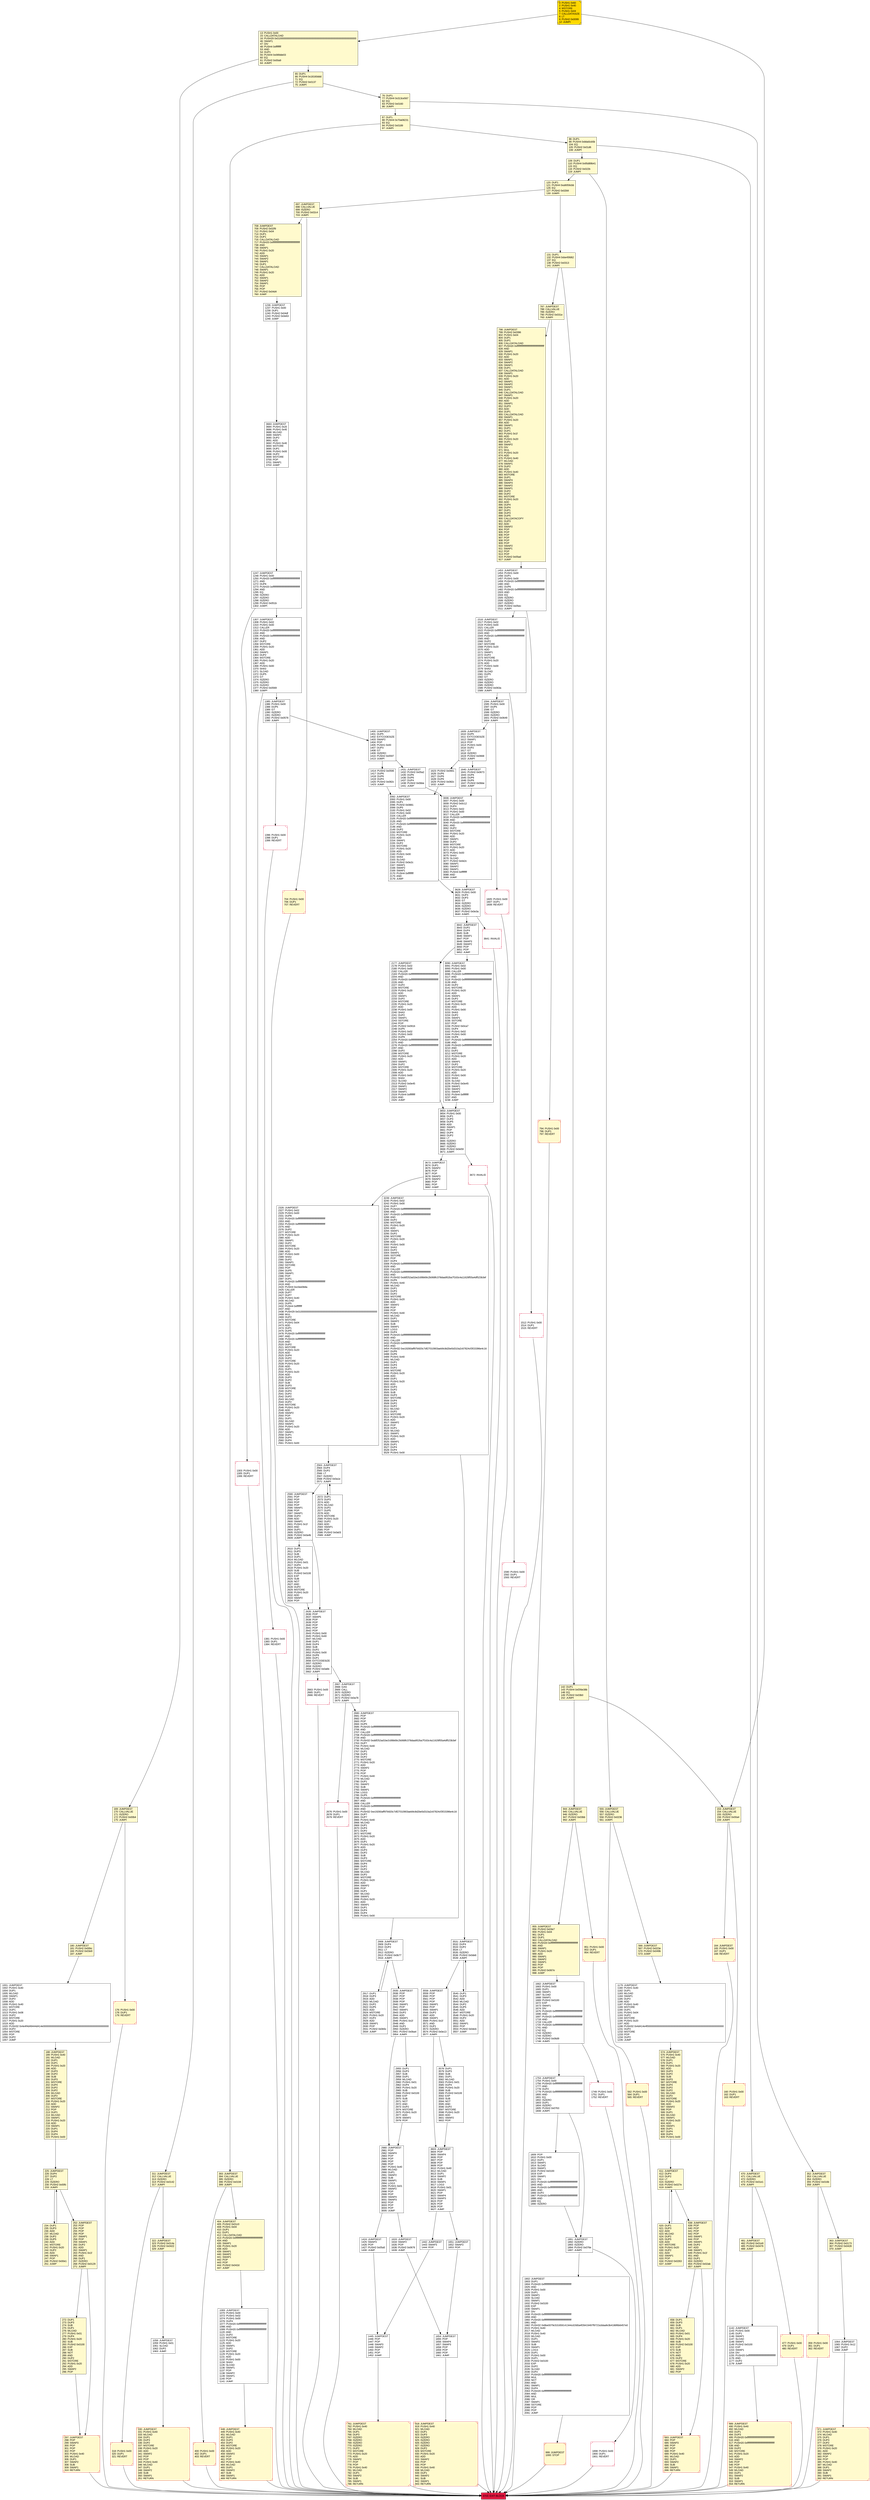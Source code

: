 digraph G {
bgcolor=transparent rankdir=UD;
node [shape=box style=filled color=black fillcolor=white fontname=arial fontcolor=black];
160 [label="160: PUSH1 0x00\l162: DUP1\l163: REVERT\l" fillcolor=lemonchiffon shape=Msquare color=crimson ];
1640 [label="1640: JUMPDEST\l1641: PUSH2 0x0673\l1644: DUP6\l1645: DUP6\l1646: DUP6\l1647: PUSH2 0x0bbe\l1650: JUMP\l" ];
3642 [label="3642: JUMPDEST\l3643: DUP2\l3644: DUP4\l3645: SUB\l3646: SWAP1\l3647: POP\l3648: SWAP3\l3649: SWAP2\l3650: POP\l3651: POP\l3652: JUMP\l" ];
555 [label="555: JUMPDEST\l556: CALLVALUE\l557: ISZERO\l558: PUSH2 0x0236\l561: JUMPI\l" fillcolor=lemonchiffon ];
188 [label="188: JUMPDEST\l189: PUSH1 0x40\l191: MLOAD\l192: DUP1\l193: DUP1\l194: PUSH1 0x20\l196: ADD\l197: DUP3\l198: DUP2\l199: SUB\l200: DUP3\l201: MSTORE\l202: DUP4\l203: DUP2\l204: DUP2\l205: MLOAD\l206: DUP2\l207: MSTORE\l208: PUSH1 0x20\l210: ADD\l211: SWAP2\l212: POP\l213: DUP1\l214: MLOAD\l215: SWAP1\l216: PUSH1 0x20\l218: ADD\l219: SWAP1\l220: DUP1\l221: DUP4\l222: DUP4\l223: PUSH1 0x00\l" fillcolor=lemonchiffon ];
1753 [label="1753: JUMPDEST\l1754: PUSH1 0x00\l1756: PUSH20 0xffffffffffffffffffffffffffffffffffffffff\l1777: AND\l1778: DUP2\l1779: PUSH20 0xffffffffffffffffffffffffffffffffffffffff\l1800: AND\l1801: EQ\l1802: ISZERO\l1803: DUP1\l1804: ISZERO\l1805: PUSH2 0x0763\l1808: JUMPI\l" ];
787 [label="787: JUMPDEST\l788: CALLVALUE\l789: ISZERO\l790: PUSH2 0x031e\l793: JUMPI\l" fillcolor=lemonchiffon ];
1236 [label="1236: JUMPDEST\l1237: PUSH1 0x00\l1239: DUP1\l1240: PUSH2 0x04df\l1243: PUSH2 0x0e63\l1246: JUMP\l" ];
176 [label="176: PUSH1 0x00\l178: DUP1\l179: REVERT\l" fillcolor=lemonchiffon shape=Msquare color=crimson ];
1307 [label="1307: JUMPDEST\l1308: PUSH1 0x02\l1310: PUSH1 0x00\l1312: CALLER\l1313: PUSH20 0xffffffffffffffffffffffffffffffffffffffff\l1334: AND\l1335: PUSH20 0xffffffffffffffffffffffffffffffffffffffff\l1356: AND\l1357: DUP2\l1358: MSTORE\l1359: PUSH1 0x20\l1361: ADD\l1362: SWAP1\l1363: DUP2\l1364: MSTORE\l1365: PUSH1 0x20\l1367: ADD\l1368: PUSH1 0x00\l1370: SHA3\l1371: SLOAD\l1372: DUP5\l1373: GT\l1374: ISZERO\l1375: ISZERO\l1376: ISZERO\l1377: PUSH2 0x0569\l1380: JUMPI\l" ];
1809 [label="1809: POP\l1810: PUSH1 0x00\l1812: DUP1\l1813: SWAP1\l1814: SLOAD\l1815: SWAP1\l1816: PUSH2 0x0100\l1819: EXP\l1820: SWAP1\l1821: DIV\l1822: PUSH20 0xffffffffffffffffffffffffffffffffffffffff\l1843: AND\l1844: PUSH20 0xffffffffffffffffffffffffffffffffffffffff\l1865: AND\l1866: DUP2\l1867: PUSH20 0xffffffffffffffffffffffffffffffffffffffff\l1888: AND\l1889: EQ\l1890: ISZERO\l" ];
153 [label="153: JUMPDEST\l154: CALLVALUE\l155: ISZERO\l156: PUSH2 0x00a4\l159: JUMPI\l" fillcolor=lemonchiffon ];
951 [label="951: PUSH1 0x00\l953: DUP1\l954: REVERT\l" fillcolor=lemonchiffon shape=Msquare color=crimson ];
352 [label="352: JUMPDEST\l353: CALLVALUE\l354: ISZERO\l355: PUSH2 0x016b\l358: JUMPI\l" fillcolor=lemonchiffon ];
272 [label="272: DUP1\l273: DUP3\l274: SUB\l275: DUP1\l276: MLOAD\l277: PUSH1 0x01\l279: DUP4\l280: PUSH1 0x20\l282: SUB\l283: PUSH2 0x0100\l286: EXP\l287: SUB\l288: NOT\l289: AND\l290: DUP2\l291: MSTORE\l292: PUSH1 0x20\l294: ADD\l295: SWAP2\l296: POP\l" fillcolor=lemonchiffon ];
1902 [label="1902: JUMPDEST\l1903: DUP1\l1904: PUSH20 0xffffffffffffffffffffffffffffffffffffffff\l1925: AND\l1926: PUSH1 0x00\l1928: DUP1\l1929: SWAP1\l1930: SLOAD\l1931: SWAP1\l1932: PUSH2 0x0100\l1935: EXP\l1936: SWAP1\l1937: DIV\l1938: PUSH20 0xffffffffffffffffffffffffffffffffffffffff\l1959: AND\l1960: PUSH20 0xffffffffffffffffffffffffffffffffffffffff\l1981: AND\l1982: PUSH32 0x8be0079c531659141344cd1fd0a4f28419497f9722a3daafe3b4186f6b6457e0\l2015: PUSH1 0x40\l2017: MLOAD\l2018: PUSH1 0x40\l2020: MLOAD\l2021: DUP1\l2022: SWAP2\l2023: SUB\l2024: SWAP1\l2025: LOG3\l2026: DUP1\l2027: PUSH1 0x00\l2029: DUP1\l2030: PUSH2 0x0100\l2033: EXP\l2034: DUP2\l2035: SLOAD\l2036: DUP2\l2037: PUSH20 0xffffffffffffffffffffffffffffffffffffffff\l2058: MUL\l2059: NOT\l2060: AND\l2061: SWAP1\l2062: DUP4\l2063: PUSH20 0xffffffffffffffffffffffffffffffffffffffff\l2084: AND\l2085: MUL\l2086: OR\l2087: SWAP1\l2088: SSTORE\l2089: POP\l2090: POP\l2091: JUMP\l" ];
87 [label="87: DUP1\l88: PUSH4 0x70a08231\l93: EQ\l94: PUSH2 0x0189\l97: JUMPI\l" fillcolor=lemonchiffon ];
1445 [label="1445: JUMPDEST\l1446: POP\l1447: POP\l1448: SWAP3\l1449: SWAP2\l1450: POP\l1451: POP\l1452: JUMP\l" ];
3628 [label="3628: JUMPDEST\l3629: PUSH1 0x00\l3631: DUP3\l3632: DUP3\l3633: GT\l3634: ISZERO\l3635: ISZERO\l3636: ISZERO\l3637: PUSH2 0x0e3a\l3640: JUMPI\l" ];
620 [label="620: DUP1\l621: DUP3\l622: ADD\l623: MLOAD\l624: DUP2\l625: DUP5\l626: ADD\l627: MSTORE\l628: PUSH1 0x20\l630: DUP2\l631: ADD\l632: SWAP1\l633: POP\l634: PUSH2 0x0263\l637: JUMP\l" fillcolor=lemonchiffon ];
1424 [label="1424: JUMPDEST\l1425: SWAP3\l1426: POP\l1427: PUSH2 0x05a5\l1430: JUMP\l" ];
225 [label="225: JUMPDEST\l226: DUP4\l227: DUP2\l228: LT\l229: ISZERO\l230: PUSH2 0x00fc\l233: JUMPI\l" fillcolor=lemonchiffon ];
404 [label="404: JUMPDEST\l405: PUSH2 0x01c0\l408: PUSH1 0x04\l410: DUP1\l411: DUP1\l412: CALLDATALOAD\l413: PUSH20 0xffffffffffffffffffffffffffffffffffffffff\l434: AND\l435: SWAP1\l436: PUSH1 0x20\l438: ADD\l439: SWAP1\l440: SWAP2\l441: SWAP1\l442: POP\l443: POP\l444: PUSH2 0x042d\l447: JUMP\l" fillcolor=lemonchiffon ];
131 [label="131: DUP1\l132: PUSH4 0xbe45fd62\l137: EQ\l138: PUSH2 0x0313\l141: JUMPI\l" fillcolor=lemonchiffon ];
1431 [label="1431: JUMPDEST\l1432: PUSH2 0x05a2\l1435: DUP6\l1436: DUP6\l1437: DUP4\l1438: PUSH2 0x0bbe\l1441: JUMP\l" ];
1623 [label="1623: PUSH2 0x0661\l1626: DUP6\l1627: DUP6\l1628: DUP6\l1629: PUSH2 0x082c\l1632: JUMP\l" ];
400 [label="400: PUSH1 0x00\l402: DUP1\l403: REVERT\l" fillcolor=lemonchiffon shape=Msquare color=crimson ];
683 [label="683: JUMPDEST\l684: POP\l685: SWAP3\l686: POP\l687: POP\l688: POP\l689: PUSH1 0x40\l691: MLOAD\l692: DUP1\l693: SWAP2\l694: SUB\l695: SWAP1\l696: RETURN\l" fillcolor=lemonchiffon shape=Msquare color=crimson ];
3673 [label="3673: JUMPDEST\l3674: DUP1\l3675: SWAP2\l3676: POP\l3677: POP\l3678: SWAP3\l3679: SWAP2\l3680: POP\l3681: POP\l3682: JUMP\l" ];
470 [label="470: JUMPDEST\l471: CALLVALUE\l472: ISZERO\l473: PUSH2 0x01e1\l476: JUMPI\l" fillcolor=lemonchiffon ];
3683 [label="3683: JUMPDEST\l3684: PUSH1 0x20\l3686: PUSH1 0x40\l3688: MLOAD\l3689: SWAP1\l3690: DUP2\l3691: ADD\l3692: PUSH1 0x40\l3694: MSTORE\l3695: DUP1\l3696: PUSH1 0x00\l3698: DUP2\l3699: MSTORE\l3700: POP\l3701: SWAP1\l3702: JUMP\l" ];
2610 [label="2610: DUP1\l2611: DUP3\l2612: SUB\l2613: DUP1\l2614: MLOAD\l2615: PUSH1 0x01\l2617: DUP4\l2618: PUSH1 0x20\l2620: SUB\l2621: PUSH2 0x0100\l2624: EXP\l2625: SUB\l2626: NOT\l2627: AND\l2628: DUP2\l2629: MSTORE\l2630: PUSH1 0x20\l2632: ADD\l2633: SWAP2\l2634: POP\l" ];
2092 [label="2092: JUMPDEST\l2093: PUSH1 0x00\l2095: DUP1\l2096: PUSH2 0x0881\l2099: DUP5\l2100: PUSH1 0x02\l2102: PUSH1 0x00\l2104: CALLER\l2105: PUSH20 0xffffffffffffffffffffffffffffffffffffffff\l2126: AND\l2127: PUSH20 0xffffffffffffffffffffffffffffffffffffffff\l2148: AND\l2149: DUP2\l2150: MSTORE\l2151: PUSH1 0x20\l2153: ADD\l2154: SWAP1\l2155: DUP2\l2156: MSTORE\l2157: PUSH1 0x20\l2159: ADD\l2160: PUSH1 0x00\l2162: SHA3\l2163: SLOAD\l2164: PUSH2 0x0e2c\l2167: SWAP1\l2168: SWAP2\l2169: SWAP1\l2170: PUSH4 0xffffffff\l2175: AND\l2176: JUMP\l" ];
322 [label="322: JUMPDEST\l323: PUSH2 0x014a\l326: PUSH2 0x0422\l329: JUMP\l" fillcolor=lemonchiffon ];
1247 [label="1247: JUMPDEST\l1248: PUSH1 0x00\l1250: PUSH20 0xffffffffffffffffffffffffffffffffffffffff\l1271: AND\l1272: DUP6\l1273: PUSH20 0xffffffffffffffffffffffffffffffffffffffff\l1294: AND\l1295: EQ\l1296: ISZERO\l1297: ISZERO\l1298: ISZERO\l1299: PUSH2 0x051b\l1302: JUMPI\l" ];
1142 [label="1142: JUMPDEST\l1143: PUSH1 0x00\l1145: DUP1\l1146: SWAP1\l1147: SLOAD\l1148: SWAP1\l1149: PUSH2 0x0100\l1152: EXP\l1153: SWAP1\l1154: DIV\l1155: PUSH20 0xffffffffffffffffffffffffffffffffffffffff\l1176: AND\l1177: DUP2\l1178: JUMP\l" ];
798 [label="798: JUMPDEST\l799: PUSH2 0x0396\l802: PUSH1 0x04\l804: DUP1\l805: DUP1\l806: CALLDATALOAD\l807: PUSH20 0xffffffffffffffffffffffffffffffffffffffff\l828: AND\l829: SWAP1\l830: PUSH1 0x20\l832: ADD\l833: SWAP1\l834: SWAP2\l835: SWAP1\l836: DUP1\l837: CALLDATALOAD\l838: SWAP1\l839: PUSH1 0x20\l841: ADD\l842: SWAP1\l843: SWAP2\l844: SWAP1\l845: DUP1\l846: CALLDATALOAD\l847: SWAP1\l848: PUSH1 0x20\l850: ADD\l851: SWAP1\l852: DUP3\l853: ADD\l854: DUP1\l855: CALLDATALOAD\l856: SWAP1\l857: PUSH1 0x20\l859: ADD\l860: SWAP1\l861: DUP1\l862: DUP1\l863: PUSH1 0x1f\l865: ADD\l866: PUSH1 0x20\l868: DUP1\l869: SWAP2\l870: DIV\l871: MUL\l872: PUSH1 0x20\l874: ADD\l875: PUSH1 0x40\l877: MLOAD\l878: SWAP1\l879: DUP2\l880: ADD\l881: PUSH1 0x40\l883: MSTORE\l884: DUP1\l885: SWAP4\l886: SWAP3\l887: SWAP2\l888: SWAP1\l889: DUP2\l890: DUP2\l891: MSTORE\l892: PUSH1 0x20\l894: ADD\l895: DUP4\l896: DUP4\l897: DUP1\l898: DUP3\l899: DUP5\l900: CALLDATACOPY\l901: DUP3\l902: ADD\l903: SWAP2\l904: POP\l905: POP\l906: POP\l907: POP\l908: POP\l909: POP\l910: SWAP2\l911: SWAP1\l912: POP\l913: POP\l914: PUSH2 0x05ad\l917: JUMP\l" fillcolor=lemonchiffon ];
1512 [label="1512: PUSH1 0x00\l1514: DUP1\l1515: REVERT\l" shape=Msquare color=crimson ];
2935 [label="2935: JUMPDEST\l2936: POP\l2937: POP\l2938: POP\l2939: POP\l2940: SWAP1\l2941: POP\l2942: SWAP1\l2943: DUP2\l2944: ADD\l2945: SWAP1\l2946: PUSH1 0x1f\l2948: AND\l2949: DUP1\l2950: ISZERO\l2951: PUSH2 0x0ba4\l2954: JUMPI\l" ];
1891 [label="1891: JUMPDEST\l1892: ISZERO\l1893: ISZERO\l1894: PUSH2 0x076e\l1897: JUMPI\l" ];
2177 [label="2177: JUMPDEST\l2178: PUSH1 0x02\l2180: PUSH1 0x00\l2182: CALLER\l2183: PUSH20 0xffffffffffffffffffffffffffffffffffffffff\l2204: AND\l2205: PUSH20 0xffffffffffffffffffffffffffffffffffffffff\l2226: AND\l2227: DUP2\l2228: MSTORE\l2229: PUSH1 0x20\l2231: ADD\l2232: SWAP1\l2233: DUP2\l2234: MSTORE\l2235: PUSH1 0x20\l2237: ADD\l2238: PUSH1 0x00\l2240: SHA3\l2241: DUP2\l2242: SWAP1\l2243: SSTORE\l2244: POP\l2245: PUSH2 0x0916\l2248: DUP5\l2249: PUSH1 0x02\l2251: PUSH1 0x00\l2253: DUP9\l2254: PUSH20 0xffffffffffffffffffffffffffffffffffffffff\l2275: AND\l2276: PUSH20 0xffffffffffffffffffffffffffffffffffffffff\l2297: AND\l2298: DUP2\l2299: MSTORE\l2300: PUSH1 0x20\l2302: ADD\l2303: SWAP1\l2304: DUP2\l2305: MSTORE\l2306: PUSH1 0x20\l2308: ADD\l2309: PUSH1 0x00\l2311: SHA3\l2312: SLOAD\l2313: PUSH2 0x0e45\l2316: SWAP1\l2317: SWAP2\l2318: SWAP1\l2319: PUSH4 0xffffffff\l2324: AND\l2325: JUMP\l" ];
2635 [label="2635: JUMPDEST\l2636: POP\l2637: SWAP5\l2638: POP\l2639: POP\l2640: POP\l2641: POP\l2642: POP\l2643: PUSH1 0x00\l2645: PUSH1 0x40\l2647: MLOAD\l2648: DUP1\l2649: DUP4\l2650: SUB\l2651: DUP2\l2652: PUSH1 0x00\l2654: DUP8\l2655: DUP1\l2656: EXTCODESIZE\l2657: ISZERO\l2658: ISZERO\l2659: PUSH2 0x0a6b\l2662: JUMPI\l" ];
13 [label="13: PUSH1 0x00\l15: CALLDATALOAD\l16: PUSH29 0x0100000000000000000000000000000000000000000000000000000000\l46: SWAP1\l47: DIV\l48: PUSH4 0xffffffff\l53: AND\l54: DUP1\l55: PUSH4 0x06fdde03\l60: EQ\l61: PUSH2 0x00a9\l64: JUMPI\l" fillcolor=lemonchiffon ];
2917 [label="2917: DUP1\l2918: DUP3\l2919: ADD\l2920: MLOAD\l2921: DUP2\l2922: DUP5\l2923: ADD\l2924: MSTORE\l2925: PUSH1 0x20\l2927: DUP2\l2928: ADD\l2929: SWAP1\l2930: POP\l2931: PUSH2 0x0b5c\l2934: JUMP\l" ];
1400 [label="1400: JUMPDEST\l1401: DUP5\l1402: EXTCODESIZE\l1403: SWAP2\l1404: POP\l1405: PUSH1 0x00\l1407: DUP3\l1408: GT\l1409: ISZERO\l1410: PUSH2 0x0597\l1413: JUMPI\l" ];
944 [label="944: JUMPDEST\l945: CALLVALUE\l946: ISZERO\l947: PUSH2 0x03bb\l950: JUMPI\l" fillcolor=lemonchiffon ];
363 [label="363: JUMPDEST\l364: PUSH2 0x0173\l367: PUSH2 0x0428\l370: JUMP\l" fillcolor=lemonchiffon ];
3006 [label="3006: JUMPDEST\l3007: PUSH1 0x00\l3009: PUSH2 0x0c12\l3012: DUP4\l3013: PUSH1 0x02\l3015: PUSH1 0x00\l3017: CALLER\l3018: PUSH20 0xffffffffffffffffffffffffffffffffffffffff\l3039: AND\l3040: PUSH20 0xffffffffffffffffffffffffffffffffffffffff\l3061: AND\l3062: DUP2\l3063: MSTORE\l3064: PUSH1 0x20\l3066: ADD\l3067: SWAP1\l3068: DUP2\l3069: MSTORE\l3070: PUSH1 0x20\l3072: ADD\l3073: PUSH1 0x00\l3075: SHA3\l3076: SLOAD\l3077: PUSH2 0x0e2c\l3080: SWAP1\l3081: SWAP2\l3082: SWAP1\l3083: PUSH4 0xffffffff\l3088: AND\l3089: JUMP\l" ];
252 [label="252: JUMPDEST\l253: POP\l254: POP\l255: POP\l256: POP\l257: SWAP1\l258: POP\l259: SWAP1\l260: DUP2\l261: ADD\l262: SWAP1\l263: PUSH1 0x1f\l265: AND\l266: DUP1\l267: ISZERO\l268: PUSH2 0x0129\l271: JUMPI\l" fillcolor=lemonchiffon ];
704 [label="704: PUSH1 0x00\l706: DUP1\l707: REVERT\l" fillcolor=lemonchiffon shape=Msquare color=crimson ];
180 [label="180: JUMPDEST\l181: PUSH2 0x00bc\l184: PUSH2 0x03e9\l187: JUMP\l" fillcolor=lemonchiffon ];
1516 [label="1516: JUMPDEST\l1517: PUSH1 0x02\l1519: PUSH1 0x00\l1521: CALLER\l1522: PUSH20 0xffffffffffffffffffffffffffffffffffffffff\l1543: AND\l1544: PUSH20 0xffffffffffffffffffffffffffffffffffffffff\l1565: AND\l1566: DUP2\l1567: MSTORE\l1568: PUSH1 0x20\l1570: ADD\l1571: SWAP1\l1572: DUP2\l1573: MSTORE\l1574: PUSH1 0x20\l1576: ADD\l1577: PUSH1 0x00\l1579: SHA3\l1580: SLOAD\l1581: DUP5\l1582: GT\l1583: ISZERO\l1584: ISZERO\l1585: ISZERO\l1586: PUSH2 0x063a\l1589: JUMPI\l" ];
1179 [label="1179: JUMPDEST\l1180: PUSH1 0x40\l1182: DUP1\l1183: MLOAD\l1184: SWAP1\l1185: DUP2\l1186: ADD\l1187: PUSH1 0x40\l1189: MSTORE\l1190: DUP1\l1191: PUSH1 0x04\l1193: DUP2\l1194: MSTORE\l1195: PUSH1 0x20\l1197: ADD\l1198: PUSH32 0x4d414e4f00000000000000000000000000000000000000000000000000000000\l1231: DUP2\l1232: MSTORE\l1233: POP\l1234: DUP2\l1235: JUMP\l" ];
393 [label="393: JUMPDEST\l394: CALLVALUE\l395: ISZERO\l396: PUSH2 0x0194\l399: JUMPI\l" fillcolor=lemonchiffon ];
2908 [label="2908: JUMPDEST\l2909: DUP4\l2910: DUP2\l2911: LT\l2912: ISZERO\l2913: PUSH2 0x0b77\l2916: JUMPI\l" ];
955 [label="955: JUMPDEST\l956: PUSH2 0x03e7\l959: PUSH1 0x04\l961: DUP1\l962: DUP1\l963: CALLDATALOAD\l964: PUSH20 0xffffffffffffffffffffffffffffffffffffffff\l985: AND\l986: SWAP1\l987: PUSH1 0x20\l989: ADD\l990: SWAP1\l991: SWAP2\l992: SWAP1\l993: POP\l994: POP\l995: PUSH2 0x067e\l998: JUMP\l" fillcolor=lemonchiffon ];
311 [label="311: JUMPDEST\l312: CALLVALUE\l313: ISZERO\l314: PUSH2 0x0142\l317: JUMPI\l" fillcolor=lemonchiffon ];
1609 [label="1609: JUMPDEST\l1610: DUP5\l1611: EXTCODESIZE\l1612: SWAP1\l1613: POP\l1614: PUSH1 0x00\l1616: DUP2\l1617: GT\l1618: ISZERO\l1619: PUSH2 0x0668\l1622: JUMPI\l" ];
0 [label="0: PUSH1 0x60\l2: PUSH1 0x40\l4: MSTORE\l5: PUSH1 0x04\l7: CALLDATASIZE\l8: LT\l9: PUSH2 0x0099\l12: JUMPI\l" fillcolor=lemonchiffon shape=Msquare fillcolor=gold ];
448 [label="448: JUMPDEST\l449: PUSH1 0x40\l451: MLOAD\l452: DUP1\l453: DUP3\l454: DUP2\l455: MSTORE\l456: PUSH1 0x20\l458: ADD\l459: SWAP2\l460: POP\l461: POP\l462: PUSH1 0x40\l464: MLOAD\l465: DUP1\l466: SWAP2\l467: SUB\l468: SWAP1\l469: RETURN\l" fillcolor=lemonchiffon shape=Msquare color=crimson ];
999 [label="999: JUMPDEST\l1000: STOP\l" fillcolor=lemonchiffon shape=Msquare color=crimson ];
1058 [label="1058: JUMPDEST\l1059: PUSH1 0x01\l1061: SLOAD\l1062: DUP2\l1063: JUMP\l" ];
1749 [label="1749: PUSH1 0x00\l1751: DUP1\l1752: REVERT\l" shape=Msquare color=crimson ];
2980 [label="2980: JUMPDEST\l2981: POP\l2982: SWAP4\l2983: POP\l2984: POP\l2985: POP\l2986: POP\l2987: PUSH1 0x40\l2989: MLOAD\l2990: DUP1\l2991: SWAP2\l2992: SUB\l2993: SWAP1\l2994: LOG3\l2995: PUSH1 0x01\l2997: SWAP2\l2998: POP\l2999: POP\l3000: SWAP4\l3001: SWAP3\l3002: POP\l3003: POP\l3004: POP\l3005: JUMP\l" ];
120 [label="120: DUP1\l121: PUSH4 0xa9059cbb\l126: EQ\l127: PUSH2 0x02b9\l130: JUMPI\l" fillcolor=lemonchiffon ];
3703 [label="3703: EXIT BLOCK\l" fillcolor=crimson ];
2590 [label="2590: JUMPDEST\l2591: POP\l2592: POP\l2593: POP\l2594: POP\l2595: SWAP1\l2596: POP\l2597: SWAP1\l2598: DUP2\l2599: ADD\l2600: SWAP1\l2601: PUSH1 0x1f\l2603: AND\l2604: DUP1\l2605: ISZERO\l2606: PUSH2 0x0a4b\l2609: JUMPI\l" ];
3531 [label="3531: JUMPDEST\l3532: DUP4\l3533: DUP2\l3534: LT\l3535: ISZERO\l3536: PUSH2 0x0de6\l3539: JUMPI\l" ];
98 [label="98: DUP1\l99: PUSH4 0x8da5cb5b\l104: EQ\l105: PUSH2 0x01d6\l108: JUMPI\l" fillcolor=lemonchiffon ];
477 [label="477: PUSH1 0x00\l479: DUP1\l480: REVERT\l" fillcolor=lemonchiffon shape=Msquare color=crimson ];
3090 [label="3090: JUMPDEST\l3091: PUSH1 0x02\l3093: PUSH1 0x00\l3095: CALLER\l3096: PUSH20 0xffffffffffffffffffffffffffffffffffffffff\l3117: AND\l3118: PUSH20 0xffffffffffffffffffffffffffffffffffffffff\l3139: AND\l3140: DUP2\l3141: MSTORE\l3142: PUSH1 0x20\l3144: ADD\l3145: SWAP1\l3146: DUP2\l3147: MSTORE\l3148: PUSH1 0x20\l3150: ADD\l3151: PUSH1 0x00\l3153: SHA3\l3154: DUP2\l3155: SWAP1\l3156: SSTORE\l3157: POP\l3158: PUSH2 0x0ca7\l3161: DUP4\l3162: PUSH1 0x02\l3164: PUSH1 0x00\l3166: DUP8\l3167: PUSH20 0xffffffffffffffffffffffffffffffffffffffff\l3188: AND\l3189: PUSH20 0xffffffffffffffffffffffffffffffffffffffff\l3210: AND\l3211: DUP2\l3212: MSTORE\l3213: PUSH1 0x20\l3215: ADD\l3216: SWAP1\l3217: DUP2\l3218: MSTORE\l3219: PUSH1 0x20\l3221: ADD\l3222: PUSH1 0x00\l3224: SHA3\l3225: SLOAD\l3226: PUSH2 0x0e45\l3229: SWAP1\l3230: SWAP2\l3231: SWAP1\l3232: PUSH4 0xffffffff\l3237: AND\l3238: JUMP\l" ];
2955 [label="2955: DUP1\l2956: DUP3\l2957: SUB\l2958: DUP1\l2959: MLOAD\l2960: PUSH1 0x01\l2962: DUP4\l2963: PUSH1 0x20\l2965: SUB\l2966: PUSH2 0x0100\l2969: EXP\l2970: SUB\l2971: NOT\l2972: AND\l2973: DUP2\l2974: MSTORE\l2975: PUSH1 0x20\l2977: ADD\l2978: SWAP2\l2979: POP\l" ];
3239 [label="3239: JUMPDEST\l3240: PUSH1 0x02\l3242: PUSH1 0x00\l3244: DUP7\l3245: PUSH20 0xffffffffffffffffffffffffffffffffffffffff\l3266: AND\l3267: PUSH20 0xffffffffffffffffffffffffffffffffffffffff\l3288: AND\l3289: DUP2\l3290: MSTORE\l3291: PUSH1 0x20\l3293: ADD\l3294: SWAP1\l3295: DUP2\l3296: MSTORE\l3297: PUSH1 0x20\l3299: ADD\l3300: PUSH1 0x00\l3302: SHA3\l3303: DUP2\l3304: SWAP1\l3305: SSTORE\l3306: POP\l3307: DUP4\l3308: PUSH20 0xffffffffffffffffffffffffffffffffffffffff\l3329: AND\l3330: CALLER\l3331: PUSH20 0xffffffffffffffffffffffffffffffffffffffff\l3352: AND\l3353: PUSH32 0xddf252ad1be2c89b69c2b068fc378daa952ba7f163c4a11628f55a4df523b3ef\l3386: DUP6\l3387: PUSH1 0x40\l3389: MLOAD\l3390: DUP1\l3391: DUP3\l3392: DUP2\l3393: MSTORE\l3394: PUSH1 0x20\l3396: ADD\l3397: SWAP2\l3398: POP\l3399: POP\l3400: PUSH1 0x40\l3402: MLOAD\l3403: DUP1\l3404: SWAP2\l3405: SUB\l3406: SWAP1\l3407: LOG3\l3408: DUP4\l3409: PUSH20 0xffffffffffffffffffffffffffffffffffffffff\l3430: AND\l3431: CALLER\l3432: PUSH20 0xffffffffffffffffffffffffffffffffffffffff\l3453: AND\l3454: PUSH32 0xe19260aff97b920c7df27010903aeb9c8d2be5d310a2c67824cf3f15396e4c16\l3487: DUP6\l3488: DUP6\l3489: PUSH1 0x40\l3491: MLOAD\l3492: DUP1\l3493: DUP4\l3494: DUP2\l3495: MSTORE\l3496: PUSH1 0x20\l3498: ADD\l3499: DUP1\l3500: PUSH1 0x20\l3502: ADD\l3503: DUP3\l3504: DUP2\l3505: SUB\l3506: DUP3\l3507: MSTORE\l3508: DUP4\l3509: DUP2\l3510: DUP2\l3511: MLOAD\l3512: DUP2\l3513: MSTORE\l3514: PUSH1 0x20\l3516: ADD\l3517: SWAP2\l3518: POP\l3519: DUP1\l3520: MLOAD\l3521: SWAP1\l3522: PUSH1 0x20\l3524: ADD\l3525: SWAP1\l3526: DUP1\l3527: DUP4\l3528: DUP4\l3529: PUSH1 0x00\l" ];
234 [label="234: DUP1\l235: DUP3\l236: ADD\l237: MLOAD\l238: DUP2\l239: DUP5\l240: ADD\l241: MSTORE\l242: PUSH1 0x20\l244: DUP2\l245: ADD\l246: SWAP1\l247: POP\l248: PUSH2 0x00e1\l251: JUMP\l" fillcolor=lemonchiffon ];
1651 [label="1651: JUMPDEST\l1652: SWAP2\l1653: POP\l" ];
3641 [label="3641: INVALID\l" shape=Msquare color=crimson ];
3653 [label="3653: JUMPDEST\l3654: PUSH1 0x00\l3656: DUP1\l3657: DUP3\l3658: DUP5\l3659: ADD\l3660: SWAP1\l3661: POP\l3662: DUP4\l3663: DUP2\l3664: LT\l3665: ISZERO\l3666: ISZERO\l3667: ISZERO\l3668: PUSH2 0x0e59\l3671: JUMPI\l" ];
2326 [label="2326: JUMPDEST\l2327: PUSH1 0x02\l2329: PUSH1 0x00\l2331: DUP8\l2332: PUSH20 0xffffffffffffffffffffffffffffffffffffffff\l2353: AND\l2354: PUSH20 0xffffffffffffffffffffffffffffffffffffffff\l2375: AND\l2376: DUP2\l2377: MSTORE\l2378: PUSH1 0x20\l2380: ADD\l2381: SWAP1\l2382: DUP2\l2383: MSTORE\l2384: PUSH1 0x20\l2386: ADD\l2387: PUSH1 0x00\l2389: SHA3\l2390: DUP2\l2391: SWAP1\l2392: SSTORE\l2393: POP\l2394: DUP5\l2395: SWAP1\l2396: POP\l2397: DUP1\l2398: PUSH20 0xffffffffffffffffffffffffffffffffffffffff\l2419: AND\l2420: PUSH4 0xc0ee0b8a\l2425: CALLER\l2426: DUP7\l2427: DUP7\l2428: PUSH1 0x40\l2430: MLOAD\l2431: DUP5\l2432: PUSH4 0xffffffff\l2437: AND\l2438: PUSH29 0x0100000000000000000000000000000000000000000000000000000000\l2468: MUL\l2469: DUP2\l2470: MSTORE\l2471: PUSH1 0x04\l2473: ADD\l2474: DUP1\l2475: DUP5\l2476: PUSH20 0xffffffffffffffffffffffffffffffffffffffff\l2497: AND\l2498: PUSH20 0xffffffffffffffffffffffffffffffffffffffff\l2519: AND\l2520: DUP2\l2521: MSTORE\l2522: PUSH1 0x20\l2524: ADD\l2525: DUP4\l2526: DUP2\l2527: MSTORE\l2528: PUSH1 0x20\l2530: ADD\l2531: DUP1\l2532: PUSH1 0x20\l2534: ADD\l2535: DUP3\l2536: DUP2\l2537: SUB\l2538: DUP3\l2539: MSTORE\l2540: DUP4\l2541: DUP2\l2542: DUP2\l2543: MLOAD\l2544: DUP2\l2545: MSTORE\l2546: PUSH1 0x20\l2548: ADD\l2549: SWAP2\l2550: POP\l2551: DUP1\l2552: MLOAD\l2553: SWAP1\l2554: PUSH1 0x20\l2556: ADD\l2557: SWAP1\l2558: DUP1\l2559: DUP4\l2560: DUP4\l2561: PUSH1 0x00\l" ];
3603 [label="3603: JUMPDEST\l3604: POP\l3605: SWAP4\l3606: POP\l3607: POP\l3608: POP\l3609: POP\l3610: PUSH1 0x40\l3612: MLOAD\l3613: DUP1\l3614: SWAP2\l3615: SUB\l3616: SWAP1\l3617: LOG3\l3618: PUSH1 0x01\l3620: SWAP1\l3621: POP\l3622: SWAP4\l3623: SWAP3\l3624: POP\l3625: POP\l3626: POP\l3627: JUMP\l" ];
574 [label="574: JUMPDEST\l575: PUSH1 0x40\l577: MLOAD\l578: DUP1\l579: DUP1\l580: PUSH1 0x20\l582: ADD\l583: DUP3\l584: DUP2\l585: SUB\l586: DUP3\l587: MSTORE\l588: DUP4\l589: DUP2\l590: DUP2\l591: MLOAD\l592: DUP2\l593: MSTORE\l594: PUSH1 0x20\l596: ADD\l597: SWAP2\l598: POP\l599: DUP1\l600: MLOAD\l601: SWAP1\l602: PUSH1 0x20\l604: ADD\l605: SWAP1\l606: DUP1\l607: DUP4\l608: DUP4\l609: PUSH1 0x00\l" fillcolor=lemonchiffon ];
562 [label="562: PUSH1 0x00\l564: DUP1\l565: REVERT\l" fillcolor=lemonchiffon shape=Msquare color=crimson ];
1442 [label="1442: JUMPDEST\l1443: SWAP3\l1444: POP\l" ];
481 [label="481: JUMPDEST\l482: PUSH2 0x01e9\l485: PUSH2 0x0476\l488: JUMP\l" fillcolor=lemonchiffon ];
2680 [label="2680: JUMPDEST\l2681: POP\l2682: POP\l2683: POP\l2684: DUP5\l2685: PUSH20 0xffffffffffffffffffffffffffffffffffffffff\l2706: AND\l2707: CALLER\l2708: PUSH20 0xffffffffffffffffffffffffffffffffffffffff\l2729: AND\l2730: PUSH32 0xddf252ad1be2c89b69c2b068fc378daa952ba7f163c4a11628f55a4df523b3ef\l2763: DUP7\l2764: PUSH1 0x40\l2766: MLOAD\l2767: DUP1\l2768: DUP3\l2769: DUP2\l2770: MSTORE\l2771: PUSH1 0x20\l2773: ADD\l2774: SWAP2\l2775: POP\l2776: POP\l2777: PUSH1 0x40\l2779: MLOAD\l2780: DUP1\l2781: SWAP2\l2782: SUB\l2783: SWAP1\l2784: LOG3\l2785: DUP5\l2786: PUSH20 0xffffffffffffffffffffffffffffffffffffffff\l2807: AND\l2808: CALLER\l2809: PUSH20 0xffffffffffffffffffffffffffffffffffffffff\l2830: AND\l2831: PUSH32 0xe19260aff97b920c7df27010903aeb9c8d2be5d310a2c67824cf3f15396e4c16\l2864: DUP7\l2865: DUP7\l2866: PUSH1 0x40\l2868: MLOAD\l2869: DUP1\l2870: DUP4\l2871: DUP2\l2872: MSTORE\l2873: PUSH1 0x20\l2875: ADD\l2876: DUP1\l2877: PUSH1 0x20\l2879: ADD\l2880: DUP3\l2881: DUP2\l2882: SUB\l2883: DUP3\l2884: MSTORE\l2885: DUP4\l2886: DUP2\l2887: DUP2\l2888: MLOAD\l2889: DUP2\l2890: MSTORE\l2891: PUSH1 0x20\l2893: ADD\l2894: SWAP2\l2895: POP\l2896: DUP1\l2897: MLOAD\l2898: SWAP1\l2899: PUSH1 0x20\l2901: ADD\l2902: SWAP1\l2903: DUP1\l2904: DUP4\l2905: DUP4\l2906: PUSH1 0x00\l" ];
697 [label="697: JUMPDEST\l698: CALLVALUE\l699: ISZERO\l700: PUSH2 0x02c4\l703: JUMPI\l" fillcolor=lemonchiffon ];
1590 [label="1590: PUSH1 0x00\l1592: DUP1\l1593: REVERT\l" shape=Msquare color=crimson ];
169 [label="169: JUMPDEST\l170: CALLVALUE\l171: ISZERO\l172: PUSH2 0x00b4\l175: JUMPI\l" fillcolor=lemonchiffon ];
658 [label="658: DUP1\l659: DUP3\l660: SUB\l661: DUP1\l662: MLOAD\l663: PUSH1 0x01\l665: DUP4\l666: PUSH1 0x20\l668: SUB\l669: PUSH2 0x0100\l672: EXP\l673: SUB\l674: NOT\l675: AND\l676: DUP2\l677: MSTORE\l678: PUSH1 0x20\l680: ADD\l681: SWAP2\l682: POP\l" fillcolor=lemonchiffon ];
2572 [label="2572: DUP1\l2573: DUP3\l2574: ADD\l2575: MLOAD\l2576: DUP2\l2577: DUP5\l2578: ADD\l2579: MSTORE\l2580: PUSH1 0x20\l2582: DUP2\l2583: ADD\l2584: SWAP1\l2585: POP\l2586: PUSH2 0x0a03\l2589: JUMP\l" ];
65 [label="65: DUP1\l66: PUSH4 0x18160ddd\l71: EQ\l72: PUSH2 0x0137\l75: JUMPI\l" fillcolor=lemonchiffon ];
318 [label="318: PUSH1 0x00\l320: DUP1\l321: REVERT\l" fillcolor=lemonchiffon shape=Msquare color=crimson ];
109 [label="109: DUP1\l110: PUSH4 0x95d89b41\l115: EQ\l116: PUSH2 0x022b\l119: JUMPI\l" fillcolor=lemonchiffon ];
164 [label="164: JUMPDEST\l165: PUSH1 0x00\l167: DUP1\l168: REVERT\l" fillcolor=lemonchiffon shape=Msquare color=crimson ];
1064 [label="1064: JUMPDEST\l1065: PUSH1 0x12\l1067: DUP2\l1068: JUMP\l" ];
638 [label="638: JUMPDEST\l639: POP\l640: POP\l641: POP\l642: POP\l643: SWAP1\l644: POP\l645: SWAP1\l646: DUP2\l647: ADD\l648: SWAP1\l649: PUSH1 0x1f\l651: AND\l652: DUP1\l653: ISZERO\l654: PUSH2 0x02ab\l657: JUMPI\l" fillcolor=lemonchiffon ];
566 [label="566: JUMPDEST\l567: PUSH2 0x023e\l570: PUSH2 0x049b\l573: JUMP\l" fillcolor=lemonchiffon ];
918 [label="918: JUMPDEST\l919: PUSH1 0x40\l921: MLOAD\l922: DUP1\l923: DUP3\l924: ISZERO\l925: ISZERO\l926: ISZERO\l927: ISZERO\l928: DUP2\l929: MSTORE\l930: PUSH1 0x20\l932: ADD\l933: SWAP2\l934: POP\l935: POP\l936: PUSH1 0x40\l938: MLOAD\l939: DUP1\l940: SWAP2\l941: SUB\l942: SWAP1\l943: RETURN\l" fillcolor=lemonchiffon shape=Msquare color=crimson ];
611 [label="611: JUMPDEST\l612: DUP4\l613: DUP2\l614: LT\l615: ISZERO\l616: PUSH2 0x027e\l619: JUMPI\l" fillcolor=lemonchiffon ];
297 [label="297: JUMPDEST\l298: POP\l299: SWAP3\l300: POP\l301: POP\l302: POP\l303: PUSH1 0x40\l305: MLOAD\l306: DUP1\l307: SWAP2\l308: SUB\l309: SWAP1\l310: RETURN\l" fillcolor=lemonchiffon shape=Msquare color=crimson ];
2667 [label="2667: JUMPDEST\l2668: GAS\l2669: CALL\l2670: ISZERO\l2671: ISZERO\l2672: PUSH2 0x0a78\l2675: JUMPI\l" ];
142 [label="142: DUP1\l143: PUSH4 0xf2fde38b\l148: EQ\l149: PUSH2 0x03b0\l152: JUMPI\l" fillcolor=lemonchiffon ];
1303 [label="1303: PUSH1 0x00\l1305: DUP1\l1306: REVERT\l" shape=Msquare color=crimson ];
489 [label="489: JUMPDEST\l490: PUSH1 0x40\l492: MLOAD\l493: DUP1\l494: DUP3\l495: PUSH20 0xffffffffffffffffffffffffffffffffffffffff\l516: AND\l517: PUSH20 0xffffffffffffffffffffffffffffffffffffffff\l538: AND\l539: DUP2\l540: MSTORE\l541: PUSH1 0x20\l543: ADD\l544: SWAP2\l545: POP\l546: POP\l547: PUSH1 0x40\l549: MLOAD\l550: DUP1\l551: SWAP2\l552: SUB\l553: SWAP1\l554: RETURN\l" fillcolor=lemonchiffon shape=Msquare color=crimson ];
708 [label="708: JUMPDEST\l709: PUSH2 0x02f9\l712: PUSH1 0x04\l714: DUP1\l715: DUP1\l716: CALLDATALOAD\l717: PUSH20 0xffffffffffffffffffffffffffffffffffffffff\l738: AND\l739: SWAP1\l740: PUSH1 0x20\l742: ADD\l743: SWAP1\l744: SWAP2\l745: SWAP1\l746: DUP1\l747: CALLDATALOAD\l748: SWAP1\l749: PUSH1 0x20\l751: ADD\l752: SWAP1\l753: SWAP2\l754: SWAP1\l755: POP\l756: POP\l757: PUSH2 0x04d4\l760: JUMP\l" fillcolor=lemonchiffon ];
794 [label="794: PUSH1 0x00\l796: DUP1\l797: REVERT\l" fillcolor=lemonchiffon shape=Msquare color=crimson ];
371 [label="371: JUMPDEST\l372: PUSH1 0x40\l374: MLOAD\l375: DUP1\l376: DUP3\l377: DUP2\l378: MSTORE\l379: PUSH1 0x20\l381: ADD\l382: SWAP2\l383: POP\l384: POP\l385: PUSH1 0x40\l387: MLOAD\l388: DUP1\l389: SWAP2\l390: SUB\l391: SWAP1\l392: RETURN\l" fillcolor=lemonchiffon shape=Msquare color=crimson ];
1654 [label="1654: JUMPDEST\l1655: POP\l1656: SWAP4\l1657: SWAP3\l1658: POP\l1659: POP\l1660: POP\l1661: JUMP\l" ];
3558 [label="3558: JUMPDEST\l3559: POP\l3560: POP\l3561: POP\l3562: POP\l3563: SWAP1\l3564: POP\l3565: SWAP1\l3566: DUP2\l3567: ADD\l3568: SWAP1\l3569: PUSH1 0x1f\l3571: AND\l3572: DUP1\l3573: ISZERO\l3574: PUSH2 0x0e13\l3577: JUMPI\l" ];
1381 [label="1381: PUSH1 0x00\l1383: DUP1\l1384: REVERT\l" shape=Msquare color=crimson ];
761 [label="761: JUMPDEST\l762: PUSH1 0x40\l764: MLOAD\l765: DUP1\l766: DUP3\l767: ISZERO\l768: ISZERO\l769: ISZERO\l770: ISZERO\l771: DUP2\l772: MSTORE\l773: PUSH1 0x20\l775: ADD\l776: SWAP2\l777: POP\l778: POP\l779: PUSH1 0x40\l781: MLOAD\l782: DUP1\l783: SWAP2\l784: SUB\l785: SWAP1\l786: RETURN\l" fillcolor=lemonchiffon shape=Msquare color=crimson ];
359 [label="359: PUSH1 0x00\l361: DUP1\l362: REVERT\l" fillcolor=lemonchiffon shape=Msquare color=crimson ];
2663 [label="2663: PUSH1 0x00\l2665: DUP1\l2666: REVERT\l" shape=Msquare color=crimson ];
1898 [label="1898: PUSH1 0x00\l1900: DUP1\l1901: REVERT\l" shape=Msquare color=crimson ];
1594 [label="1594: JUMPDEST\l1595: PUSH1 0x00\l1597: DUP5\l1598: GT\l1599: ISZERO\l1600: ISZERO\l1601: PUSH2 0x0649\l1604: JUMPI\l" ];
2563 [label="2563: JUMPDEST\l2564: DUP4\l2565: DUP2\l2566: LT\l2567: ISZERO\l2568: PUSH2 0x0a1e\l2571: JUMPI\l" ];
1662 [label="1662: JUMPDEST\l1663: PUSH1 0x00\l1665: DUP1\l1666: SWAP1\l1667: SLOAD\l1668: SWAP1\l1669: PUSH2 0x0100\l1672: EXP\l1673: SWAP1\l1674: DIV\l1675: PUSH20 0xffffffffffffffffffffffffffffffffffffffff\l1696: AND\l1697: PUSH20 0xffffffffffffffffffffffffffffffffffffffff\l1718: AND\l1719: CALLER\l1720: PUSH20 0xffffffffffffffffffffffffffffffffffffffff\l1741: AND\l1742: EQ\l1743: ISZERO\l1744: ISZERO\l1745: PUSH2 0x06d9\l1748: JUMPI\l" ];
1396 [label="1396: PUSH1 0x00\l1398: DUP1\l1399: REVERT\l" shape=Msquare color=crimson ];
2676 [label="2676: PUSH1 0x00\l2678: DUP1\l2679: REVERT\l" shape=Msquare color=crimson ];
1069 [label="1069: JUMPDEST\l1070: PUSH1 0x00\l1072: PUSH1 0x02\l1074: PUSH1 0x00\l1076: DUP4\l1077: PUSH20 0xffffffffffffffffffffffffffffffffffffffff\l1098: AND\l1099: PUSH20 0xffffffffffffffffffffffffffffffffffffffff\l1120: AND\l1121: DUP2\l1122: MSTORE\l1123: PUSH1 0x20\l1125: ADD\l1126: SWAP1\l1127: DUP2\l1128: MSTORE\l1129: PUSH1 0x20\l1131: ADD\l1132: PUSH1 0x00\l1134: SHA3\l1135: SLOAD\l1136: SWAP1\l1137: POP\l1138: SWAP2\l1139: SWAP1\l1140: POP\l1141: JUMP\l" ];
1633 [label="1633: JUMPDEST\l1634: SWAP2\l1635: POP\l1636: PUSH2 0x0676\l1639: JUMP\l" ];
1385 [label="1385: JUMPDEST\l1386: PUSH1 0x00\l1388: DUP5\l1389: GT\l1390: ISZERO\l1391: ISZERO\l1392: PUSH2 0x0578\l1395: JUMPI\l" ];
1453 [label="1453: JUMPDEST\l1454: PUSH1 0x00\l1456: DUP1\l1457: PUSH1 0x00\l1459: PUSH20 0xffffffffffffffffffffffffffffffffffffffff\l1480: AND\l1481: DUP6\l1482: PUSH20 0xffffffffffffffffffffffffffffffffffffffff\l1503: AND\l1504: EQ\l1505: ISZERO\l1506: ISZERO\l1507: ISZERO\l1508: PUSH2 0x05ec\l1511: JUMPI\l" ];
3540 [label="3540: DUP1\l3541: DUP3\l3542: ADD\l3543: MLOAD\l3544: DUP2\l3545: DUP5\l3546: ADD\l3547: MSTORE\l3548: PUSH1 0x20\l3550: DUP2\l3551: ADD\l3552: SWAP1\l3553: POP\l3554: PUSH2 0x0dcb\l3557: JUMP\l" ];
1605 [label="1605: PUSH1 0x00\l1607: DUP1\l1608: REVERT\l" shape=Msquare color=crimson ];
3672 [label="3672: INVALID\l" shape=Msquare color=crimson ];
1414 [label="1414: PUSH2 0x0590\l1417: DUP6\l1418: DUP6\l1419: DUP4\l1420: PUSH2 0x082c\l1423: JUMP\l" ];
3578 [label="3578: DUP1\l3579: DUP3\l3580: SUB\l3581: DUP1\l3582: MLOAD\l3583: PUSH1 0x01\l3585: DUP4\l3586: PUSH1 0x20\l3588: SUB\l3589: PUSH2 0x0100\l3592: EXP\l3593: SUB\l3594: NOT\l3595: AND\l3596: DUP2\l3597: MSTORE\l3598: PUSH1 0x20\l3600: ADD\l3601: SWAP2\l3602: POP\l" ];
76 [label="76: DUP1\l77: PUSH4 0x313ce567\l82: EQ\l83: PUSH2 0x0160\l86: JUMPI\l" fillcolor=lemonchiffon ];
330 [label="330: JUMPDEST\l331: PUSH1 0x40\l333: MLOAD\l334: DUP1\l335: DUP3\l336: DUP2\l337: MSTORE\l338: PUSH1 0x20\l340: ADD\l341: SWAP2\l342: POP\l343: POP\l344: PUSH1 0x40\l346: MLOAD\l347: DUP1\l348: SWAP2\l349: SUB\l350: SWAP1\l351: RETURN\l" fillcolor=lemonchiffon shape=Msquare color=crimson ];
1001 [label="1001: JUMPDEST\l1002: PUSH1 0x40\l1004: DUP1\l1005: MLOAD\l1006: SWAP1\l1007: DUP2\l1008: ADD\l1009: PUSH1 0x40\l1011: MSTORE\l1012: DUP1\l1013: PUSH1 0x08\l1015: DUP2\l1016: MSTORE\l1017: PUSH1 0x20\l1019: ADD\l1020: PUSH32 0x4e4f4d49444d414e000000000000000000000000000000000000000000000000\l1053: DUP2\l1054: MSTORE\l1055: POP\l1056: DUP2\l1057: JUMP\l" ];
1749 -> 3703;
448 -> 3703;
999 -> 3703;
1385 -> 1396;
3683 -> 1247;
477 -> 3703;
1623 -> 2092;
3603 -> 1651;
153 -> 160;
611 -> 638;
704 -> 3703;
1633 -> 1654;
3628 -> 3642;
1753 -> 1809;
3603 -> 1442;
2092 -> 3628;
2908 -> 2935;
1236 -> 3683;
2667 -> 2680;
188 -> 225;
1594 -> 1605;
697 -> 708;
1247 -> 1307;
3558 -> 3578;
944 -> 955;
2590 -> 2635;
131 -> 787;
638 -> 658;
0 -> 13;
2935 -> 2980;
574 -> 611;
1424 -> 1445;
1512 -> 3703;
2908 -> 2917;
2917 -> 2908;
1609 -> 1623;
2590 -> 2610;
1651 -> 1654;
3006 -> 3628;
225 -> 252;
683 -> 3703;
400 -> 3703;
1753 -> 1891;
98 -> 470;
470 -> 477;
3642 -> 2177;
322 -> 1058;
2563 -> 2572;
2572 -> 2563;
393 -> 404;
352 -> 363;
3558 -> 3603;
311 -> 322;
944 -> 951;
787 -> 798;
2980 -> 1424;
1891 -> 1902;
393 -> 400;
1809 -> 1891;
2326 -> 2563;
1640 -> 3006;
120 -> 131;
3653 -> 3672;
951 -> 3703;
87 -> 98;
1064 -> 371;
2667 -> 2676;
0 -> 153;
176 -> 3703;
65 -> 76;
1654 -> 918;
1902 -> 999;
1609 -> 1640;
1431 -> 3006;
160 -> 3703;
87 -> 393;
2610 -> 2635;
252 -> 272;
3578 -> 3603;
3642 -> 3090;
1400 -> 1431;
1891 -> 1898;
1453 -> 1516;
2635 -> 2663;
169 -> 176;
1247 -> 1303;
1385 -> 1400;
1058 -> 330;
1442 -> 1445;
330 -> 3703;
611 -> 620;
620 -> 611;
3672 -> 3703;
1605 -> 3703;
638 -> 683;
3628 -> 3641;
3531 -> 3540;
3540 -> 3531;
555 -> 562;
131 -> 142;
180 -> 1001;
142 -> 153;
555 -> 566;
470 -> 481;
1396 -> 3703;
2676 -> 3703;
798 -> 1453;
1662 -> 1749;
225 -> 234;
234 -> 225;
1400 -> 1414;
1069 -> 448;
1453 -> 1512;
2563 -> 2590;
2980 -> 1633;
109 -> 555;
272 -> 297;
658 -> 683;
708 -> 1236;
787 -> 794;
1516 -> 1594;
359 -> 3703;
2663 -> 3703;
761 -> 3703;
1381 -> 3703;
3653 -> 3673;
153 -> 164;
3673 -> 3239;
371 -> 3703;
3673 -> 2326;
3531 -> 3558;
1898 -> 3703;
955 -> 1662;
1594 -> 1609;
566 -> 1179;
1303 -> 3703;
297 -> 3703;
2935 -> 2955;
794 -> 3703;
489 -> 3703;
1414 -> 2092;
2177 -> 3653;
1307 -> 1385;
13 -> 65;
252 -> 297;
352 -> 359;
481 -> 1142;
164 -> 3703;
13 -> 169;
109 -> 120;
1307 -> 1381;
1445 -> 761;
98 -> 109;
918 -> 3703;
1662 -> 1753;
1590 -> 3703;
120 -> 697;
76 -> 352;
562 -> 3703;
1179 -> 574;
318 -> 3703;
76 -> 87;
142 -> 944;
65 -> 311;
311 -> 318;
3641 -> 3703;
1001 -> 188;
2955 -> 2980;
1516 -> 1590;
697 -> 704;
363 -> 1064;
3090 -> 3653;
3239 -> 3531;
169 -> 180;
1142 -> 489;
2680 -> 2908;
404 -> 1069;
2635 -> 2667;
}